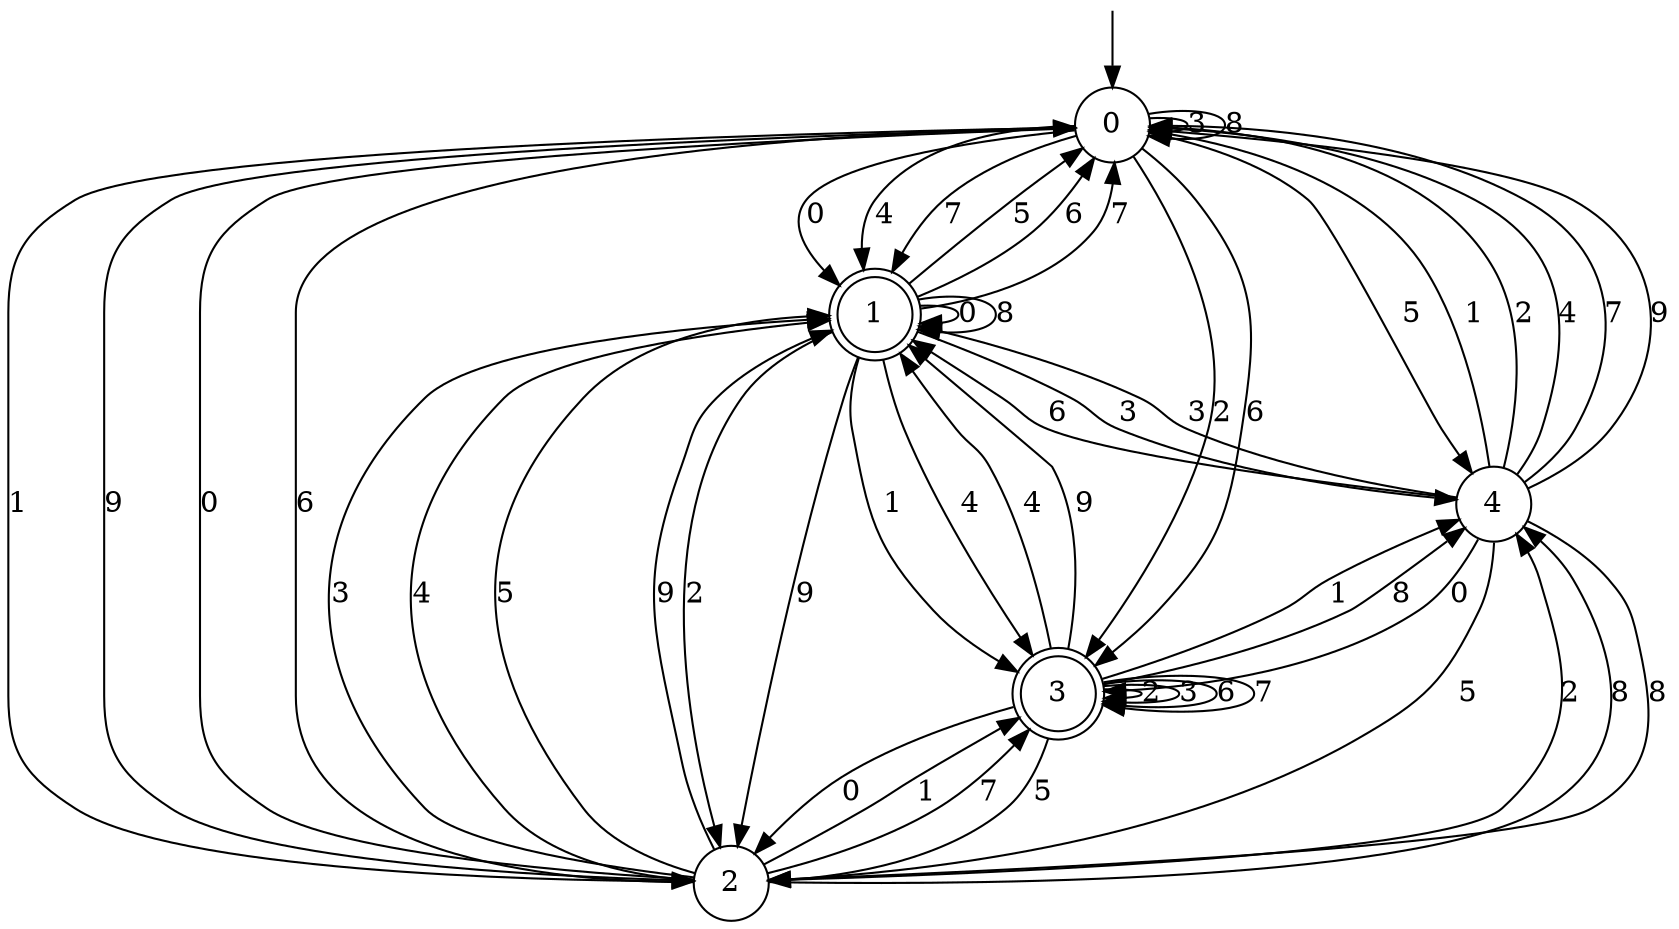 digraph g {

	s0 [shape="circle" label="0"];
	s1 [shape="doublecircle" label="1"];
	s2 [shape="circle" label="2"];
	s3 [shape="doublecircle" label="3"];
	s4 [shape="circle" label="4"];
	s0 -> s1 [label="0"];
	s0 -> s2 [label="1"];
	s0 -> s3 [label="2"];
	s0 -> s0 [label="3"];
	s0 -> s1 [label="4"];
	s0 -> s4 [label="5"];
	s0 -> s3 [label="6"];
	s0 -> s1 [label="7"];
	s0 -> s0 [label="8"];
	s0 -> s2 [label="9"];
	s1 -> s1 [label="0"];
	s1 -> s3 [label="1"];
	s1 -> s2 [label="2"];
	s1 -> s4 [label="3"];
	s1 -> s3 [label="4"];
	s1 -> s0 [label="5"];
	s1 -> s0 [label="6"];
	s1 -> s0 [label="7"];
	s1 -> s1 [label="8"];
	s1 -> s2 [label="9"];
	s2 -> s0 [label="0"];
	s2 -> s3 [label="1"];
	s2 -> s4 [label="2"];
	s2 -> s1 [label="3"];
	s2 -> s1 [label="4"];
	s2 -> s1 [label="5"];
	s2 -> s0 [label="6"];
	s2 -> s3 [label="7"];
	s2 -> s4 [label="8"];
	s2 -> s1 [label="9"];
	s3 -> s2 [label="0"];
	s3 -> s4 [label="1"];
	s3 -> s3 [label="2"];
	s3 -> s3 [label="3"];
	s3 -> s1 [label="4"];
	s3 -> s2 [label="5"];
	s3 -> s3 [label="6"];
	s3 -> s3 [label="7"];
	s3 -> s4 [label="8"];
	s3 -> s1 [label="9"];
	s4 -> s3 [label="0"];
	s4 -> s0 [label="1"];
	s4 -> s0 [label="2"];
	s4 -> s1 [label="3"];
	s4 -> s0 [label="4"];
	s4 -> s2 [label="5"];
	s4 -> s1 [label="6"];
	s4 -> s0 [label="7"];
	s4 -> s2 [label="8"];
	s4 -> s0 [label="9"];

__start0 [label="" shape="none" width="0" height="0"];
__start0 -> s0;

}
